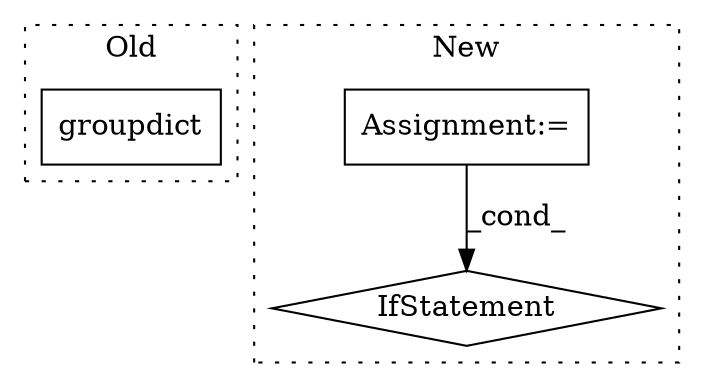 digraph G {
subgraph cluster0 {
1 [label="groupdict" a="32" s="3408" l="11" shape="box"];
label = "Old";
style="dotted";
}
subgraph cluster1 {
2 [label="IfStatement" a="25" s="3690,3705" l="4,2" shape="diamond"];
3 [label="Assignment:=" a="7" s="3145" l="1" shape="box"];
label = "New";
style="dotted";
}
3 -> 2 [label="_cond_"];
}